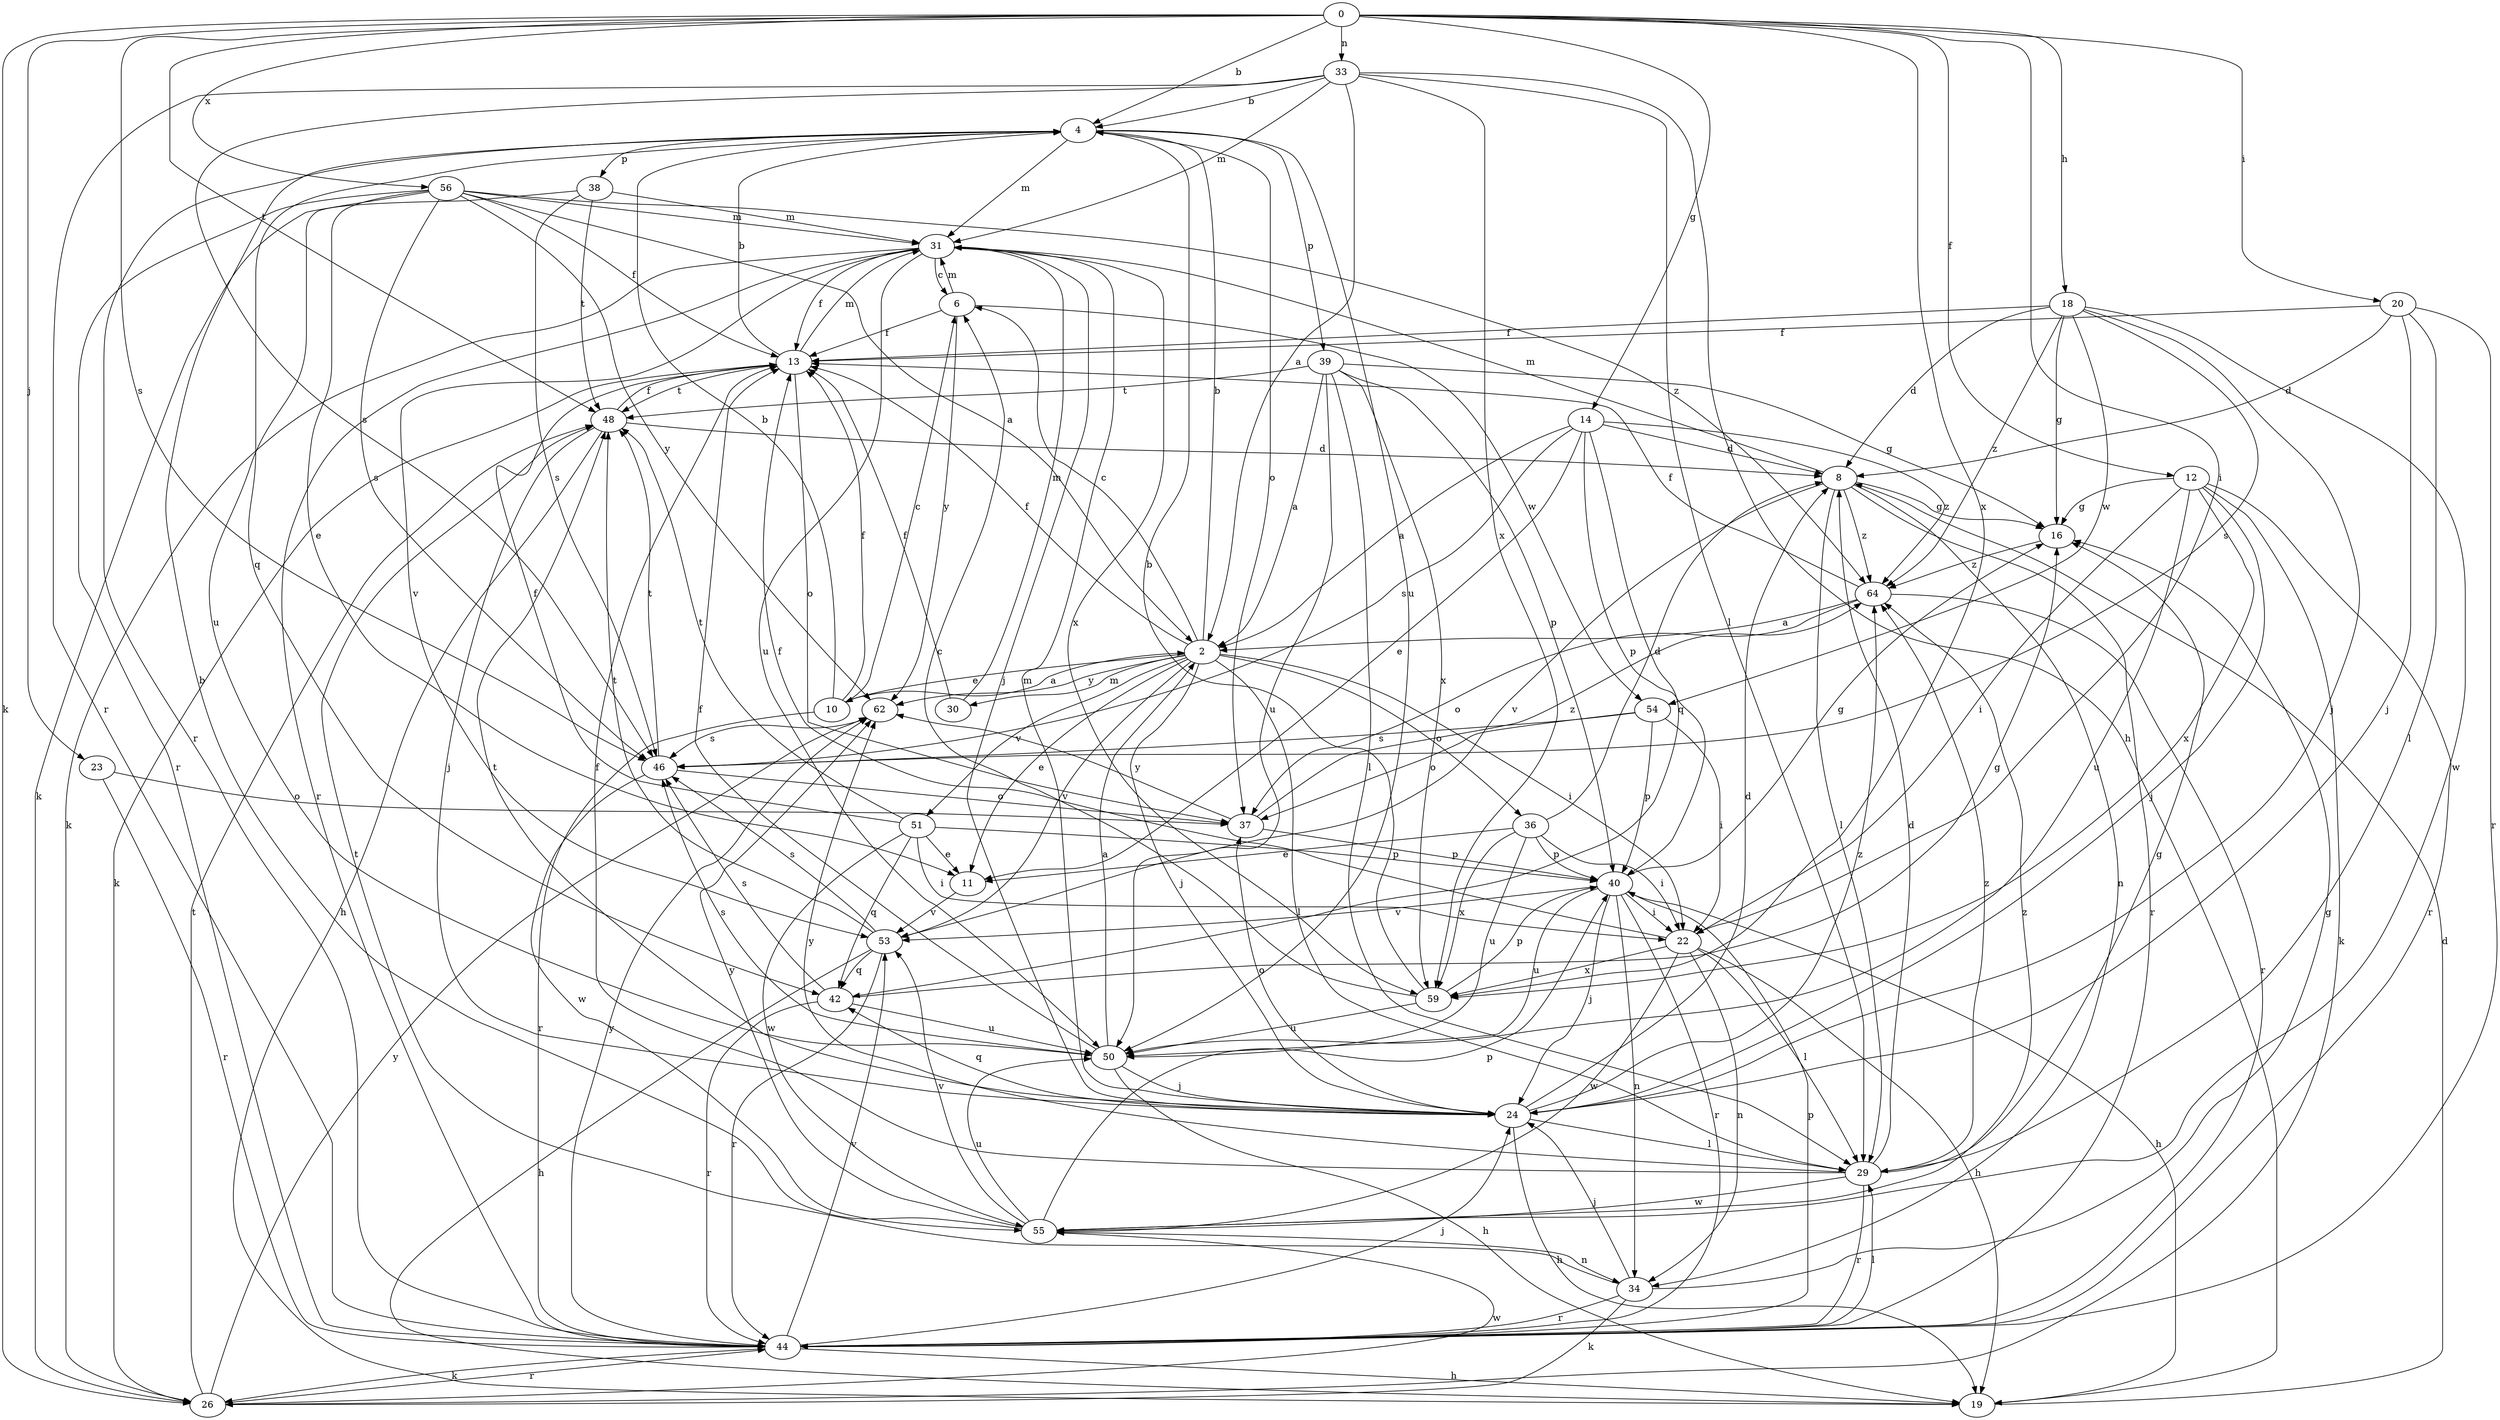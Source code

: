 strict digraph  {
0;
2;
4;
6;
8;
10;
11;
12;
13;
14;
16;
18;
19;
20;
22;
23;
24;
26;
29;
30;
31;
33;
34;
36;
37;
38;
39;
40;
42;
44;
46;
48;
50;
51;
53;
54;
55;
56;
59;
62;
64;
0 -> 4  [label=b];
0 -> 12  [label=f];
0 -> 14  [label=g];
0 -> 18  [label=h];
0 -> 20  [label=i];
0 -> 22  [label=i];
0 -> 23  [label=j];
0 -> 26  [label=k];
0 -> 33  [label=n];
0 -> 46  [label=s];
0 -> 48  [label=t];
0 -> 56  [label=x];
0 -> 59  [label=x];
2 -> 4  [label=b];
2 -> 6  [label=c];
2 -> 10  [label=e];
2 -> 11  [label=e];
2 -> 13  [label=f];
2 -> 22  [label=i];
2 -> 24  [label=j];
2 -> 29  [label=l];
2 -> 30  [label=m];
2 -> 36  [label=o];
2 -> 51  [label=v];
2 -> 53  [label=v];
2 -> 62  [label=y];
4 -> 31  [label=m];
4 -> 37  [label=o];
4 -> 38  [label=p];
4 -> 39  [label=p];
4 -> 42  [label=q];
4 -> 44  [label=r];
4 -> 50  [label=u];
6 -> 13  [label=f];
6 -> 31  [label=m];
6 -> 54  [label=w];
6 -> 62  [label=y];
8 -> 16  [label=g];
8 -> 29  [label=l];
8 -> 31  [label=m];
8 -> 34  [label=n];
8 -> 44  [label=r];
8 -> 53  [label=v];
8 -> 64  [label=z];
10 -> 2  [label=a];
10 -> 4  [label=b];
10 -> 6  [label=c];
10 -> 13  [label=f];
10 -> 44  [label=r];
11 -> 53  [label=v];
12 -> 16  [label=g];
12 -> 22  [label=i];
12 -> 24  [label=j];
12 -> 26  [label=k];
12 -> 44  [label=r];
12 -> 50  [label=u];
12 -> 59  [label=x];
13 -> 4  [label=b];
13 -> 26  [label=k];
13 -> 31  [label=m];
13 -> 37  [label=o];
13 -> 48  [label=t];
14 -> 2  [label=a];
14 -> 8  [label=d];
14 -> 11  [label=e];
14 -> 40  [label=p];
14 -> 42  [label=q];
14 -> 46  [label=s];
14 -> 64  [label=z];
16 -> 64  [label=z];
18 -> 8  [label=d];
18 -> 13  [label=f];
18 -> 16  [label=g];
18 -> 24  [label=j];
18 -> 46  [label=s];
18 -> 54  [label=w];
18 -> 55  [label=w];
18 -> 64  [label=z];
19 -> 8  [label=d];
20 -> 8  [label=d];
20 -> 13  [label=f];
20 -> 24  [label=j];
20 -> 29  [label=l];
20 -> 44  [label=r];
22 -> 13  [label=f];
22 -> 19  [label=h];
22 -> 29  [label=l];
22 -> 34  [label=n];
22 -> 55  [label=w];
22 -> 59  [label=x];
23 -> 37  [label=o];
23 -> 44  [label=r];
24 -> 8  [label=d];
24 -> 19  [label=h];
24 -> 29  [label=l];
24 -> 31  [label=m];
24 -> 37  [label=o];
24 -> 42  [label=q];
24 -> 48  [label=t];
24 -> 64  [label=z];
26 -> 44  [label=r];
26 -> 48  [label=t];
26 -> 55  [label=w];
26 -> 62  [label=y];
29 -> 8  [label=d];
29 -> 13  [label=f];
29 -> 16  [label=g];
29 -> 44  [label=r];
29 -> 55  [label=w];
29 -> 62  [label=y];
29 -> 64  [label=z];
30 -> 13  [label=f];
30 -> 31  [label=m];
31 -> 6  [label=c];
31 -> 13  [label=f];
31 -> 24  [label=j];
31 -> 26  [label=k];
31 -> 44  [label=r];
31 -> 50  [label=u];
31 -> 53  [label=v];
31 -> 59  [label=x];
33 -> 2  [label=a];
33 -> 4  [label=b];
33 -> 19  [label=h];
33 -> 29  [label=l];
33 -> 31  [label=m];
33 -> 44  [label=r];
33 -> 46  [label=s];
33 -> 59  [label=x];
34 -> 16  [label=g];
34 -> 24  [label=j];
34 -> 26  [label=k];
34 -> 44  [label=r];
34 -> 48  [label=t];
36 -> 8  [label=d];
36 -> 11  [label=e];
36 -> 22  [label=i];
36 -> 40  [label=p];
36 -> 50  [label=u];
36 -> 59  [label=x];
37 -> 40  [label=p];
37 -> 62  [label=y];
37 -> 64  [label=z];
38 -> 31  [label=m];
38 -> 46  [label=s];
38 -> 48  [label=t];
38 -> 50  [label=u];
39 -> 2  [label=a];
39 -> 16  [label=g];
39 -> 29  [label=l];
39 -> 40  [label=p];
39 -> 48  [label=t];
39 -> 50  [label=u];
39 -> 59  [label=x];
40 -> 16  [label=g];
40 -> 19  [label=h];
40 -> 22  [label=i];
40 -> 24  [label=j];
40 -> 34  [label=n];
40 -> 44  [label=r];
40 -> 50  [label=u];
40 -> 53  [label=v];
42 -> 16  [label=g];
42 -> 44  [label=r];
42 -> 46  [label=s];
42 -> 50  [label=u];
44 -> 19  [label=h];
44 -> 24  [label=j];
44 -> 26  [label=k];
44 -> 29  [label=l];
44 -> 40  [label=p];
44 -> 53  [label=v];
44 -> 62  [label=y];
46 -> 37  [label=o];
46 -> 48  [label=t];
46 -> 55  [label=w];
48 -> 8  [label=d];
48 -> 13  [label=f];
48 -> 19  [label=h];
48 -> 24  [label=j];
50 -> 2  [label=a];
50 -> 13  [label=f];
50 -> 19  [label=h];
50 -> 24  [label=j];
50 -> 46  [label=s];
51 -> 11  [label=e];
51 -> 13  [label=f];
51 -> 22  [label=i];
51 -> 40  [label=p];
51 -> 42  [label=q];
51 -> 48  [label=t];
51 -> 55  [label=w];
53 -> 19  [label=h];
53 -> 42  [label=q];
53 -> 44  [label=r];
53 -> 46  [label=s];
53 -> 48  [label=t];
54 -> 22  [label=i];
54 -> 37  [label=o];
54 -> 40  [label=p];
54 -> 46  [label=s];
55 -> 4  [label=b];
55 -> 34  [label=n];
55 -> 40  [label=p];
55 -> 50  [label=u];
55 -> 53  [label=v];
55 -> 62  [label=y];
55 -> 64  [label=z];
56 -> 2  [label=a];
56 -> 11  [label=e];
56 -> 13  [label=f];
56 -> 26  [label=k];
56 -> 31  [label=m];
56 -> 44  [label=r];
56 -> 46  [label=s];
56 -> 62  [label=y];
56 -> 64  [label=z];
59 -> 4  [label=b];
59 -> 6  [label=c];
59 -> 40  [label=p];
59 -> 50  [label=u];
62 -> 46  [label=s];
64 -> 2  [label=a];
64 -> 13  [label=f];
64 -> 37  [label=o];
64 -> 44  [label=r];
}
